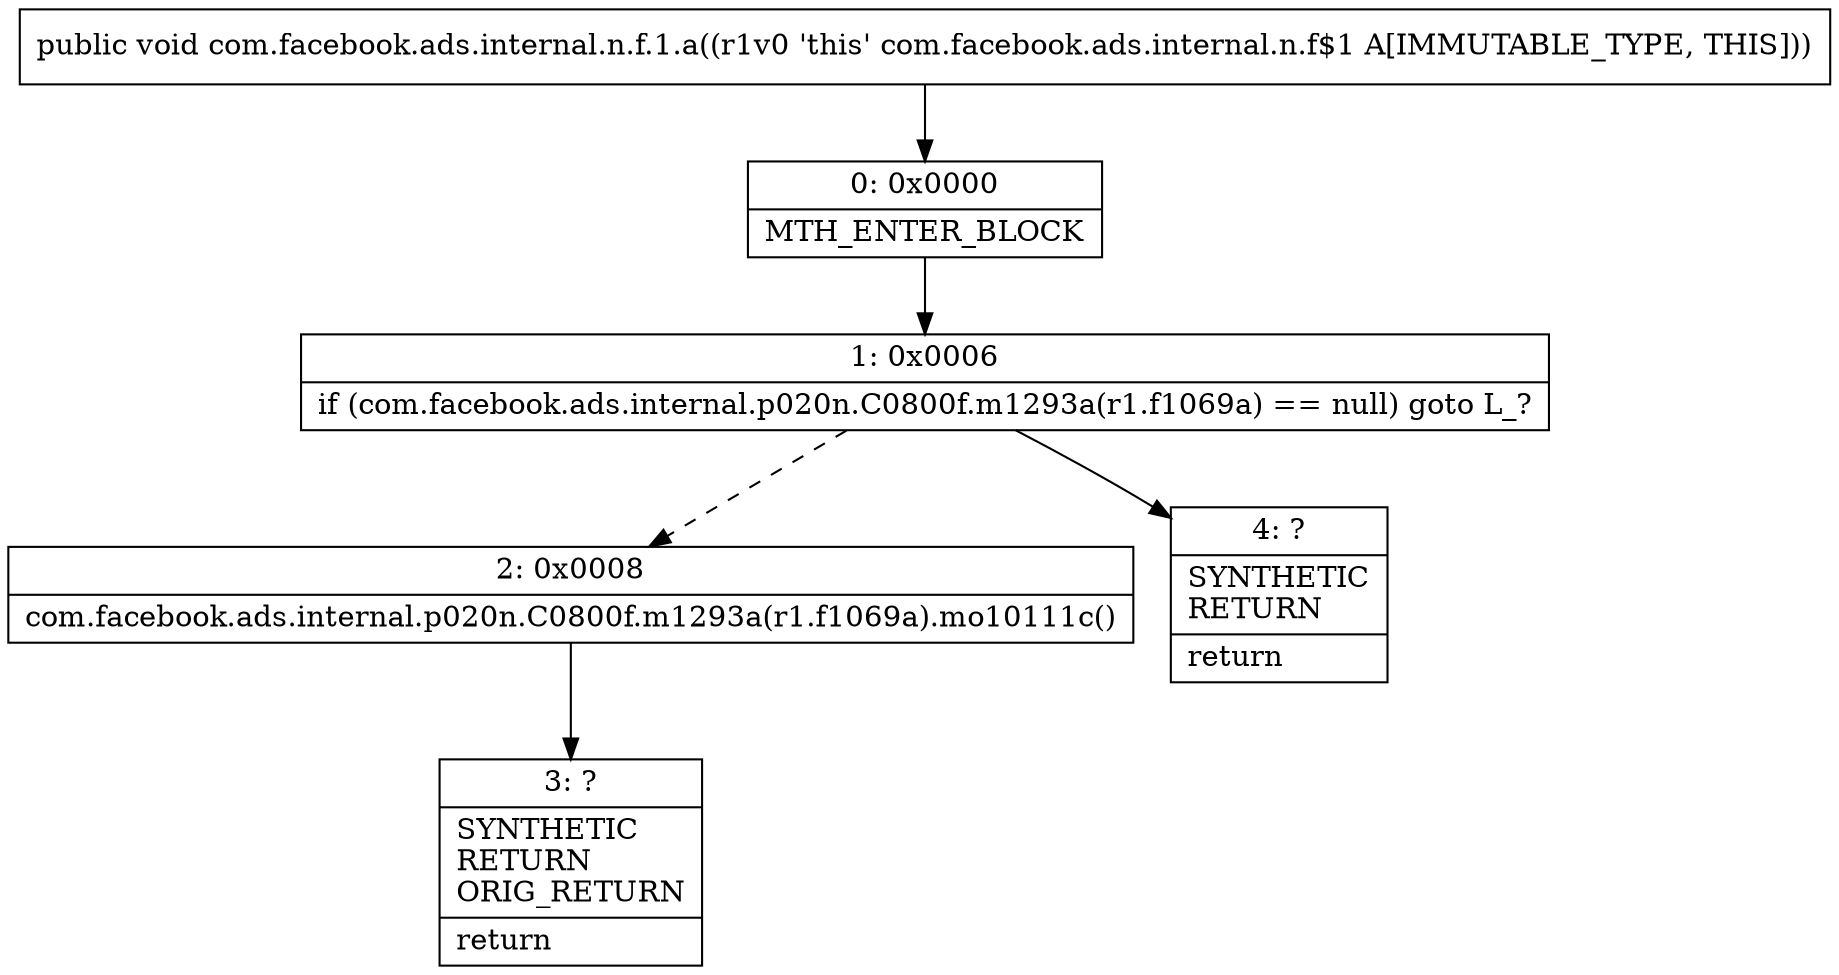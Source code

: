 digraph "CFG forcom.facebook.ads.internal.n.f.1.a()V" {
Node_0 [shape=record,label="{0\:\ 0x0000|MTH_ENTER_BLOCK\l}"];
Node_1 [shape=record,label="{1\:\ 0x0006|if (com.facebook.ads.internal.p020n.C0800f.m1293a(r1.f1069a) == null) goto L_?\l}"];
Node_2 [shape=record,label="{2\:\ 0x0008|com.facebook.ads.internal.p020n.C0800f.m1293a(r1.f1069a).mo10111c()\l}"];
Node_3 [shape=record,label="{3\:\ ?|SYNTHETIC\lRETURN\lORIG_RETURN\l|return\l}"];
Node_4 [shape=record,label="{4\:\ ?|SYNTHETIC\lRETURN\l|return\l}"];
MethodNode[shape=record,label="{public void com.facebook.ads.internal.n.f.1.a((r1v0 'this' com.facebook.ads.internal.n.f$1 A[IMMUTABLE_TYPE, THIS])) }"];
MethodNode -> Node_0;
Node_0 -> Node_1;
Node_1 -> Node_2[style=dashed];
Node_1 -> Node_4;
Node_2 -> Node_3;
}


